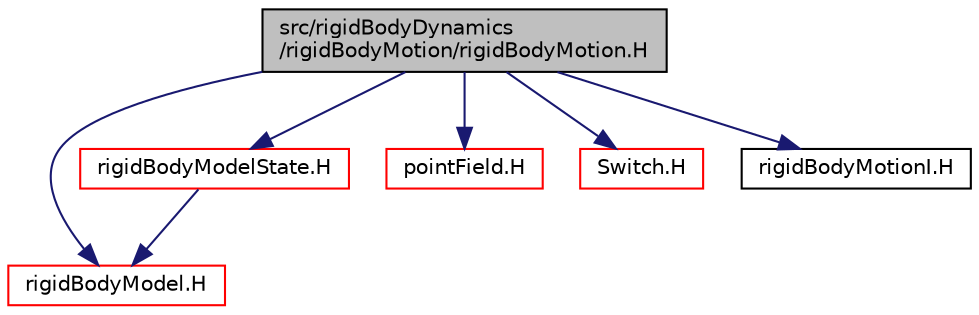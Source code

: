 digraph "src/rigidBodyDynamics/rigidBodyMotion/rigidBodyMotion.H"
{
  bgcolor="transparent";
  edge [fontname="Helvetica",fontsize="10",labelfontname="Helvetica",labelfontsize="10"];
  node [fontname="Helvetica",fontsize="10",shape=record];
  Node0 [label="src/rigidBodyDynamics\l/rigidBodyMotion/rigidBodyMotion.H",height=0.2,width=0.4,color="black", fillcolor="grey75", style="filled", fontcolor="black"];
  Node0 -> Node1 [color="midnightblue",fontsize="10",style="solid",fontname="Helvetica"];
  Node1 [label="rigidBodyModel.H",height=0.2,width=0.4,color="red",URL="$a14774.html"];
  Node0 -> Node157 [color="midnightblue",fontsize="10",style="solid",fontname="Helvetica"];
  Node157 [label="rigidBodyModelState.H",height=0.2,width=0.4,color="red",URL="$a14783.html"];
  Node157 -> Node1 [color="midnightblue",fontsize="10",style="solid",fontname="Helvetica"];
  Node0 -> Node159 [color="midnightblue",fontsize="10",style="solid",fontname="Helvetica"];
  Node159 [label="pointField.H",height=0.2,width=0.4,color="red",URL="$a12830.html"];
  Node0 -> Node172 [color="midnightblue",fontsize="10",style="solid",fontname="Helvetica"];
  Node172 [label="Switch.H",height=0.2,width=0.4,color="red",URL="$a12926.html"];
  Node0 -> Node173 [color="midnightblue",fontsize="10",style="solid",fontname="Helvetica"];
  Node173 [label="rigidBodyMotionI.H",height=0.2,width=0.4,color="black",URL="$a14798.html"];
}
